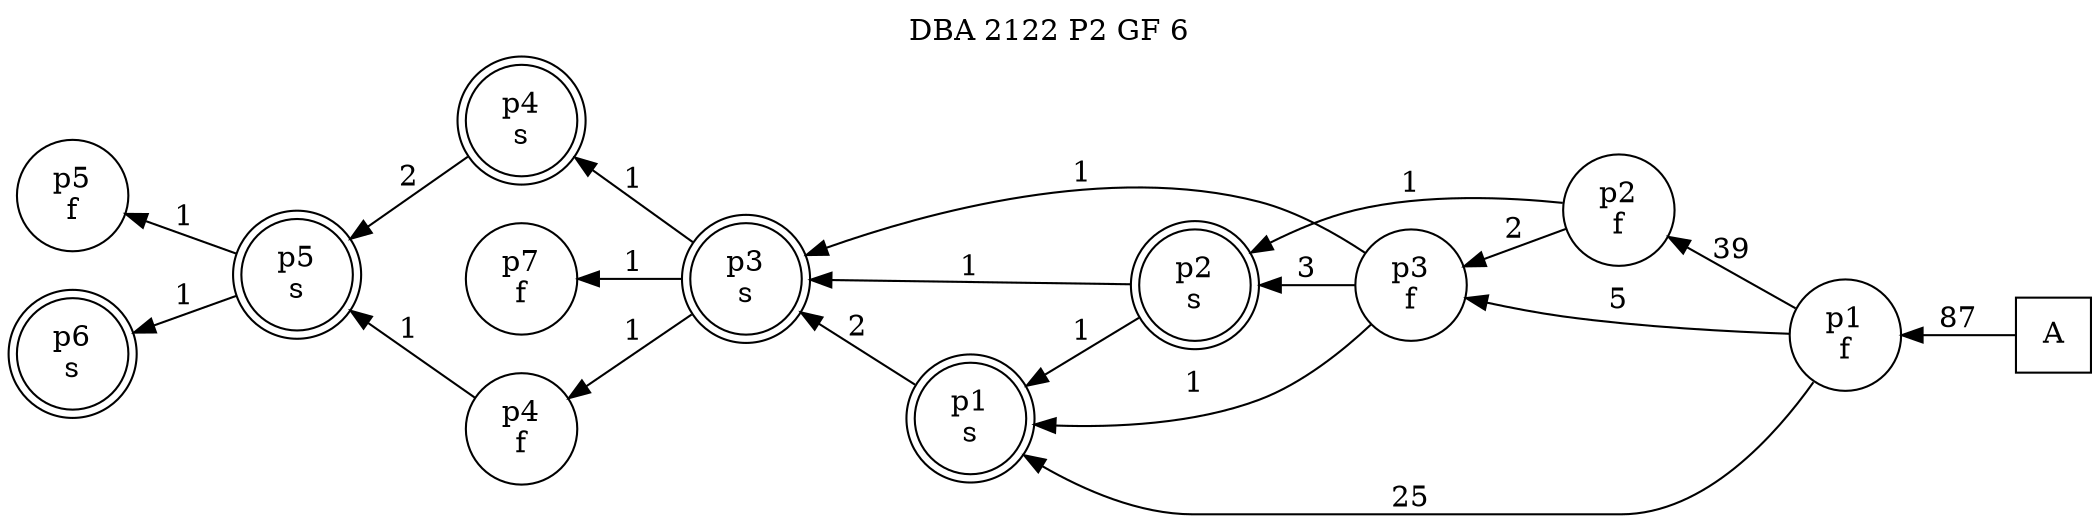 digraph DBA_2122_P2_GF_6_GOOD {
labelloc="tl"
label= " DBA 2122 P2 GF 6 "
rankdir="RL";
"A" [shape="square" label="A"]
"p1_f" [shape="circle" label="p1
f"]
"p1_s" [shape="doublecircle" label="p1
s"]
"p2_f" [shape="circle" label="p2
f"]
"p3_f" [shape="circle" label="p3
f"]
"p3_s" [shape="doublecircle" label="p3
s"]
"p2_s" [shape="doublecircle" label="p2
s"]
"p4_s" [shape="doublecircle" label="p4
s"]
"p5_s" [shape="doublecircle" label="p5
s"]
"p7_f" [shape="circle" label="p7
f"]
"p4_f" [shape="circle" label="p4
f"]
"p5_f" [shape="circle" label="p5
f"]
"p6_s" [shape="doublecircle" label="p6
s"]
"A" -> "p1_f" [ label=87]
"p1_f" -> "p1_s" [ label=25]
"p1_f" -> "p2_f" [ label=39]
"p1_f" -> "p3_f" [ label=5]
"p1_s" -> "p3_s" [ label=2]
"p2_f" -> "p3_f" [ label=2]
"p2_f" -> "p2_s" [ label=1]
"p3_f" -> "p1_s" [ label=1]
"p3_f" -> "p3_s" [ label=1]
"p3_f" -> "p2_s" [ label=3]
"p3_s" -> "p4_s" [ label=1]
"p3_s" -> "p7_f" [ label=1]
"p3_s" -> "p4_f" [ label=1]
"p2_s" -> "p1_s" [ label=1]
"p2_s" -> "p3_s" [ label=1]
"p4_s" -> "p5_s" [ label=2]
"p5_s" -> "p5_f" [ label=1]
"p5_s" -> "p6_s" [ label=1]
"p4_f" -> "p5_s" [ label=1]
}
